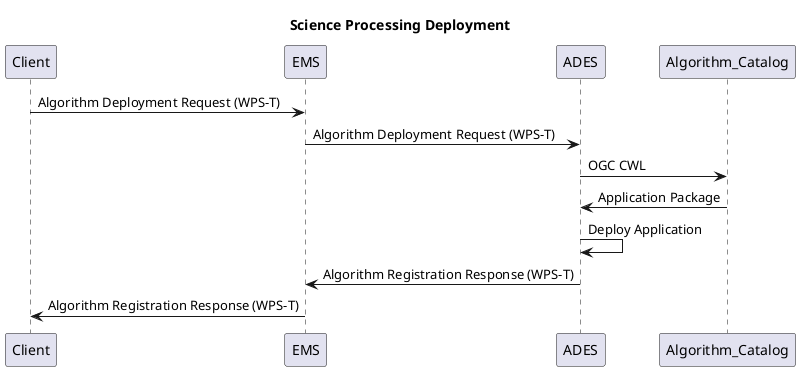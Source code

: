 @startuml
title Science Processing Deployment

Client -> EMS: Algorithm Deployment Request (WPS-T)
EMS -> ADES: Algorithm Deployment Request (WPS-T)

ADES -> Algorithm_Catalog: OGC CWL
Algorithm_Catalog -> ADES: Application Package

ADES -> ADES: Deploy Application


ADES -> EMS: Algorithm Registration Response (WPS-T)
EMS -> Client: Algorithm Registration Response (WPS-T)

@enduml
